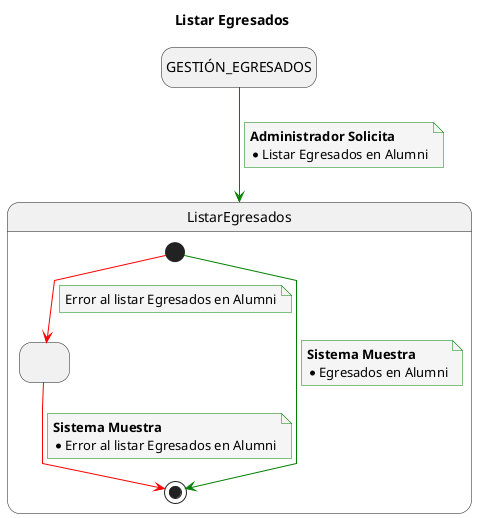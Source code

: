 @startuml

title Listar Egresados

skinparam {
    NoteBackgroundColor #whiteSmoke
    ArrowColor #green
    NoteBorderColor #green
    linetype polyline
}

hide empty description

state startState as "GESTIÓN_EGRESADOS"

startState --> ListarEgresados
note on link
    <b>Administrador Solicita</b>
    * Listar Egresados en Alumni
end note

state ListarEgresados {
    state 2 as " "
    [*] --> [*] 
    note on link
        <b>Sistema Muestra</b>
        * Egresados en Alumni
    end note

    [*] -[#red]-> 2
    note on link
        Error al listar Egresados en Alumni
    end note

    2 -[#red]-> [*]
    note on link
        <b>Sistema Muestra</b>
        * Error al listar Egresados en Alumni
    end note


}

@enduml